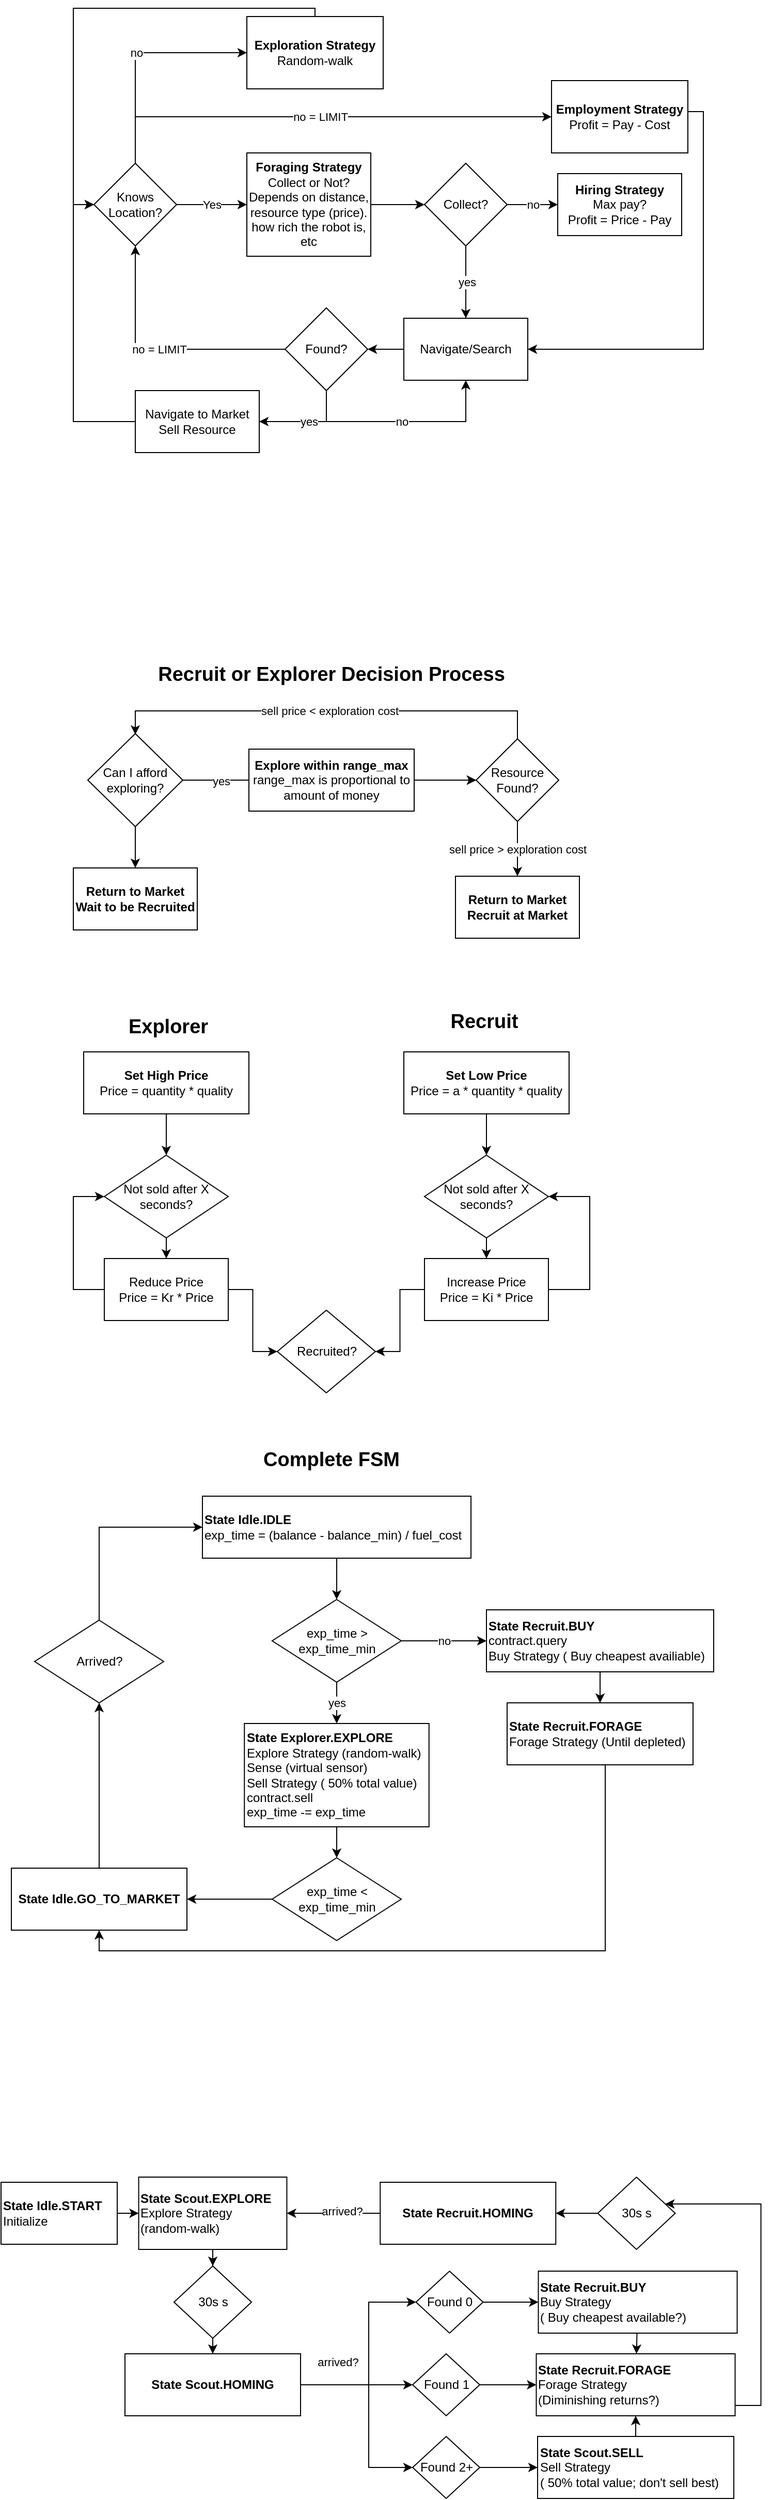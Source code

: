 <mxfile version="15.8.9" type="github">
  <diagram id="f4kXxPAZHq8HEQr6WA96" name="Page-1">
    <mxGraphModel dx="1990" dy="1137" grid="1" gridSize="10" guides="1" tooltips="1" connect="1" arrows="1" fold="1" page="1" pageScale="1" pageWidth="850" pageHeight="1100" math="0" shadow="0">
      <root>
        <mxCell id="0" />
        <mxCell id="1" parent="0" />
        <mxCell id="ti8HzYMtxsDq99cQNuae-32" style="edgeStyle=orthogonalEdgeStyle;rounded=0;orthogonalLoop=1;jettySize=auto;html=1;entryX=0;entryY=0.5;entryDx=0;entryDy=0;" parent="1" source="ti8HzYMtxsDq99cQNuae-3" target="ti8HzYMtxsDq99cQNuae-8" edge="1">
          <mxGeometry relative="1" as="geometry">
            <Array as="points">
              <mxPoint x="150" y="490" />
            </Array>
          </mxGeometry>
        </mxCell>
        <mxCell id="ti8HzYMtxsDq99cQNuae-3" value="Navigate to Market&lt;br&gt;Sell Resource" style="rounded=0;whiteSpace=wrap;html=1;" parent="1" vertex="1">
          <mxGeometry x="210" y="670" width="120" height="60" as="geometry" />
        </mxCell>
        <mxCell id="ti8HzYMtxsDq99cQNuae-16" style="edgeStyle=orthogonalEdgeStyle;rounded=0;orthogonalLoop=1;jettySize=auto;html=1;entryX=1;entryY=0.5;entryDx=0;entryDy=0;" parent="1" source="ti8HzYMtxsDq99cQNuae-4" target="ti8HzYMtxsDq99cQNuae-15" edge="1">
          <mxGeometry relative="1" as="geometry">
            <Array as="points">
              <mxPoint x="440" y="630" />
              <mxPoint x="440" y="630" />
            </Array>
          </mxGeometry>
        </mxCell>
        <mxCell id="ti8HzYMtxsDq99cQNuae-4" value="Navigate/Search" style="rounded=0;whiteSpace=wrap;html=1;" parent="1" vertex="1">
          <mxGeometry x="470" y="600" width="120" height="60" as="geometry" />
        </mxCell>
        <mxCell id="ti8HzYMtxsDq99cQNuae-13" style="edgeStyle=orthogonalEdgeStyle;rounded=0;orthogonalLoop=1;jettySize=auto;html=1;entryX=0;entryY=0.5;entryDx=0;entryDy=0;" parent="1" source="ti8HzYMtxsDq99cQNuae-5" target="ti8HzYMtxsDq99cQNuae-12" edge="1">
          <mxGeometry relative="1" as="geometry" />
        </mxCell>
        <mxCell id="ti8HzYMtxsDq99cQNuae-5" value="&lt;b&gt;Foraging Strategy&lt;/b&gt;&lt;br&gt;Collect or Not?&lt;br&gt;Depends on distance, resource type (price). how rich the robot is, etc" style="rounded=0;whiteSpace=wrap;html=1;" parent="1" vertex="1">
          <mxGeometry x="318" y="440" width="120" height="100" as="geometry" />
        </mxCell>
        <mxCell id="ti8HzYMtxsDq99cQNuae-10" value="Yes" style="edgeStyle=orthogonalEdgeStyle;rounded=0;orthogonalLoop=1;jettySize=auto;html=1;exitX=1;exitY=0.5;exitDx=0;exitDy=0;entryX=0;entryY=0.5;entryDx=0;entryDy=0;" parent="1" source="ti8HzYMtxsDq99cQNuae-8" target="ti8HzYMtxsDq99cQNuae-5" edge="1">
          <mxGeometry relative="1" as="geometry" />
        </mxCell>
        <mxCell id="ti8HzYMtxsDq99cQNuae-30" value="no" style="edgeStyle=orthogonalEdgeStyle;rounded=0;orthogonalLoop=1;jettySize=auto;html=1;entryX=0;entryY=0.5;entryDx=0;entryDy=0;" parent="1" source="ti8HzYMtxsDq99cQNuae-8" target="ti8HzYMtxsDq99cQNuae-28" edge="1">
          <mxGeometry relative="1" as="geometry">
            <Array as="points">
              <mxPoint x="210" y="343" />
            </Array>
          </mxGeometry>
        </mxCell>
        <mxCell id="ti8HzYMtxsDq99cQNuae-31" value="no = LIMIT" style="edgeStyle=orthogonalEdgeStyle;rounded=0;orthogonalLoop=1;jettySize=auto;html=1;entryX=0;entryY=0.5;entryDx=0;entryDy=0;" parent="1" source="ti8HzYMtxsDq99cQNuae-8" target="ti8HzYMtxsDq99cQNuae-29" edge="1">
          <mxGeometry relative="1" as="geometry">
            <Array as="points">
              <mxPoint x="210" y="405" />
            </Array>
            <mxPoint x="550" y="400" as="targetPoint" />
          </mxGeometry>
        </mxCell>
        <mxCell id="ti8HzYMtxsDq99cQNuae-8" value="Knows Location?" style="rhombus;whiteSpace=wrap;html=1;" parent="1" vertex="1">
          <mxGeometry x="170" y="450" width="80" height="80" as="geometry" />
        </mxCell>
        <mxCell id="ti8HzYMtxsDq99cQNuae-14" value="yes" style="edgeStyle=orthogonalEdgeStyle;rounded=0;orthogonalLoop=1;jettySize=auto;html=1;" parent="1" source="ti8HzYMtxsDq99cQNuae-12" edge="1">
          <mxGeometry relative="1" as="geometry">
            <mxPoint x="530" y="600" as="targetPoint" />
          </mxGeometry>
        </mxCell>
        <mxCell id="ti8HzYMtxsDq99cQNuae-24" value="no" style="edgeStyle=orthogonalEdgeStyle;rounded=0;orthogonalLoop=1;jettySize=auto;html=1;" parent="1" source="ti8HzYMtxsDq99cQNuae-12" target="ti8HzYMtxsDq99cQNuae-23" edge="1">
          <mxGeometry relative="1" as="geometry" />
        </mxCell>
        <mxCell id="ti8HzYMtxsDq99cQNuae-12" value="Collect?" style="rhombus;whiteSpace=wrap;html=1;" parent="1" vertex="1">
          <mxGeometry x="490" y="450" width="80" height="80" as="geometry" />
        </mxCell>
        <mxCell id="ti8HzYMtxsDq99cQNuae-17" value="no" style="edgeStyle=orthogonalEdgeStyle;rounded=0;orthogonalLoop=1;jettySize=auto;html=1;entryX=0.5;entryY=1;entryDx=0;entryDy=0;" parent="1" source="ti8HzYMtxsDq99cQNuae-15" target="ti8HzYMtxsDq99cQNuae-4" edge="1">
          <mxGeometry relative="1" as="geometry">
            <Array as="points">
              <mxPoint x="395" y="700" />
              <mxPoint x="530" y="700" />
            </Array>
          </mxGeometry>
        </mxCell>
        <mxCell id="ti8HzYMtxsDq99cQNuae-19" value="no = LIMIT" style="edgeStyle=orthogonalEdgeStyle;rounded=0;orthogonalLoop=1;jettySize=auto;html=1;entryX=0.5;entryY=1;entryDx=0;entryDy=0;" parent="1" source="ti8HzYMtxsDq99cQNuae-15" target="ti8HzYMtxsDq99cQNuae-8" edge="1">
          <mxGeometry relative="1" as="geometry" />
        </mxCell>
        <mxCell id="ti8HzYMtxsDq99cQNuae-22" value="yes" style="edgeStyle=orthogonalEdgeStyle;rounded=0;orthogonalLoop=1;jettySize=auto;html=1;entryX=1;entryY=0.5;entryDx=0;entryDy=0;" parent="1" source="ti8HzYMtxsDq99cQNuae-15" target="ti8HzYMtxsDq99cQNuae-3" edge="1">
          <mxGeometry relative="1" as="geometry">
            <Array as="points">
              <mxPoint x="395" y="700" />
            </Array>
          </mxGeometry>
        </mxCell>
        <mxCell id="ti8HzYMtxsDq99cQNuae-15" value="Found?" style="rhombus;whiteSpace=wrap;html=1;" parent="1" vertex="1">
          <mxGeometry x="355" y="590" width="80" height="80" as="geometry" />
        </mxCell>
        <mxCell id="ti8HzYMtxsDq99cQNuae-23" value="&lt;b&gt;Hiring Strategy&lt;/b&gt;&lt;br&gt;Max pay?&lt;br&gt;Profit = Price - Pay" style="rounded=0;whiteSpace=wrap;html=1;" parent="1" vertex="1">
          <mxGeometry x="619" y="460" width="120" height="60" as="geometry" />
        </mxCell>
        <mxCell id="ti8HzYMtxsDq99cQNuae-34" style="edgeStyle=orthogonalEdgeStyle;rounded=0;orthogonalLoop=1;jettySize=auto;html=1;entryX=0;entryY=0.5;entryDx=0;entryDy=0;" parent="1" source="ti8HzYMtxsDq99cQNuae-28" target="ti8HzYMtxsDq99cQNuae-8" edge="1">
          <mxGeometry relative="1" as="geometry">
            <Array as="points">
              <mxPoint x="384" y="300" />
              <mxPoint x="150" y="300" />
              <mxPoint x="150" y="490" />
            </Array>
          </mxGeometry>
        </mxCell>
        <mxCell id="ti8HzYMtxsDq99cQNuae-28" value="&lt;b&gt;Exploration Strategy&lt;/b&gt;&lt;br&gt;Random-walk" style="rounded=0;whiteSpace=wrap;html=1;" parent="1" vertex="1">
          <mxGeometry x="318" y="308" width="132" height="70" as="geometry" />
        </mxCell>
        <mxCell id="ti8HzYMtxsDq99cQNuae-35" style="edgeStyle=orthogonalEdgeStyle;rounded=0;orthogonalLoop=1;jettySize=auto;html=1;entryX=1;entryY=0.5;entryDx=0;entryDy=0;" parent="1" source="ti8HzYMtxsDq99cQNuae-29" target="ti8HzYMtxsDq99cQNuae-4" edge="1">
          <mxGeometry relative="1" as="geometry">
            <Array as="points">
              <mxPoint x="760" y="400" />
              <mxPoint x="760" y="630" />
            </Array>
          </mxGeometry>
        </mxCell>
        <mxCell id="ti8HzYMtxsDq99cQNuae-29" value="&lt;b&gt;Employment Strategy&lt;/b&gt;&lt;br&gt;Profit = Pay - Cost" style="rounded=0;whiteSpace=wrap;html=1;" parent="1" vertex="1">
          <mxGeometry x="613" y="370" width="132" height="70" as="geometry" />
        </mxCell>
        <mxCell id="LJaiE_lo2-JKov1_N9Zu-3" value="yes" style="edgeStyle=orthogonalEdgeStyle;rounded=0;orthogonalLoop=1;jettySize=auto;html=1;" parent="1" source="LJaiE_lo2-JKov1_N9Zu-2" edge="1">
          <mxGeometry relative="1" as="geometry">
            <mxPoint x="330" y="1047" as="targetPoint" />
          </mxGeometry>
        </mxCell>
        <mxCell id="LJaiE_lo2-JKov1_N9Zu-32" value="" style="edgeStyle=orthogonalEdgeStyle;rounded=0;orthogonalLoop=1;jettySize=auto;html=1;fontSize=19;" parent="1" source="LJaiE_lo2-JKov1_N9Zu-2" target="LJaiE_lo2-JKov1_N9Zu-21" edge="1">
          <mxGeometry relative="1" as="geometry" />
        </mxCell>
        <mxCell id="LJaiE_lo2-JKov1_N9Zu-2" value="Can I afford exploring?" style="rhombus;whiteSpace=wrap;html=1;" parent="1" vertex="1">
          <mxGeometry x="164" y="1002" width="92" height="90" as="geometry" />
        </mxCell>
        <mxCell id="LJaiE_lo2-JKov1_N9Zu-8" value="" style="edgeStyle=orthogonalEdgeStyle;rounded=0;orthogonalLoop=1;jettySize=auto;html=1;" parent="1" source="LJaiE_lo2-JKov1_N9Zu-4" target="LJaiE_lo2-JKov1_N9Zu-7" edge="1">
          <mxGeometry relative="1" as="geometry" />
        </mxCell>
        <mxCell id="LJaiE_lo2-JKov1_N9Zu-14" value="" style="edgeStyle=orthogonalEdgeStyle;rounded=0;orthogonalLoop=1;jettySize=auto;html=1;" parent="1" source="LJaiE_lo2-JKov1_N9Zu-4" target="LJaiE_lo2-JKov1_N9Zu-7" edge="1">
          <mxGeometry relative="1" as="geometry" />
        </mxCell>
        <mxCell id="LJaiE_lo2-JKov1_N9Zu-4" value="&lt;b&gt;Explore within range_max&lt;/b&gt;&lt;br&gt;range_max is proportional to amount of money" style="rounded=0;whiteSpace=wrap;html=1;" parent="1" vertex="1">
          <mxGeometry x="320" y="1017" width="160" height="60" as="geometry" />
        </mxCell>
        <mxCell id="LJaiE_lo2-JKov1_N9Zu-11" value="sell price &amp;gt; exploration cost" style="edgeStyle=orthogonalEdgeStyle;rounded=0;orthogonalLoop=1;jettySize=auto;html=1;" parent="1" source="LJaiE_lo2-JKov1_N9Zu-7" target="LJaiE_lo2-JKov1_N9Zu-10" edge="1">
          <mxGeometry relative="1" as="geometry" />
        </mxCell>
        <mxCell id="LJaiE_lo2-JKov1_N9Zu-13" value="sell price &amp;lt; exploration cost" style="edgeStyle=orthogonalEdgeStyle;rounded=0;orthogonalLoop=1;jettySize=auto;html=1;entryX=0.5;entryY=0;entryDx=0;entryDy=0;" parent="1" edge="1">
          <mxGeometry relative="1" as="geometry">
            <mxPoint x="580" y="1008" as="sourcePoint" />
            <mxPoint x="210" y="1003" as="targetPoint" />
            <Array as="points">
              <mxPoint x="580" y="980" />
              <mxPoint x="210" y="980" />
            </Array>
          </mxGeometry>
        </mxCell>
        <mxCell id="LJaiE_lo2-JKov1_N9Zu-7" value="Resource Found?" style="rhombus;whiteSpace=wrap;html=1;" parent="1" vertex="1">
          <mxGeometry x="540" y="1007" width="80" height="80" as="geometry" />
        </mxCell>
        <mxCell id="LJaiE_lo2-JKov1_N9Zu-10" value="Return to Market&lt;br&gt;Recruit at Market" style="whiteSpace=wrap;html=1;fontStyle=1" parent="1" vertex="1">
          <mxGeometry x="520" y="1140" width="120" height="60" as="geometry" />
        </mxCell>
        <mxCell id="LJaiE_lo2-JKov1_N9Zu-21" value="Return to Market&lt;br&gt;Wait to be Recruited" style="whiteSpace=wrap;html=1;fontStyle=1" parent="1" vertex="1">
          <mxGeometry x="150" y="1132" width="120" height="60" as="geometry" />
        </mxCell>
        <mxCell id="LJaiE_lo2-JKov1_N9Zu-31" value="&lt;font style=&quot;font-size: 19px&quot;&gt;Recruit or Explorer Decision Process&lt;/font&gt;" style="text;html=1;strokeColor=none;fillColor=none;align=center;verticalAlign=middle;whiteSpace=wrap;rounded=0;fontStyle=1" parent="1" vertex="1">
          <mxGeometry x="215" y="930" width="370" height="30" as="geometry" />
        </mxCell>
        <mxCell id="LJaiE_lo2-JKov1_N9Zu-36" value="&lt;span style=&quot;font-size: 19px&quot;&gt;Explorer&lt;/span&gt;" style="text;html=1;strokeColor=none;fillColor=none;align=center;verticalAlign=middle;whiteSpace=wrap;rounded=0;fontStyle=1" parent="1" vertex="1">
          <mxGeometry x="122" y="1271" width="240" height="30" as="geometry" />
        </mxCell>
        <mxCell id="dU1hTxRi3ePegOtzuOl6-2" value="" style="edgeStyle=orthogonalEdgeStyle;rounded=0;orthogonalLoop=1;jettySize=auto;html=1;" parent="1" source="LJaiE_lo2-JKov1_N9Zu-37" target="dU1hTxRi3ePegOtzuOl6-1" edge="1">
          <mxGeometry relative="1" as="geometry" />
        </mxCell>
        <mxCell id="LJaiE_lo2-JKov1_N9Zu-37" value="&lt;b&gt;Set High Price&lt;/b&gt;&lt;br&gt;Price = quantity * quality" style="rounded=0;whiteSpace=wrap;html=1;" parent="1" vertex="1">
          <mxGeometry x="160" y="1310" width="160" height="60" as="geometry" />
        </mxCell>
        <mxCell id="dU1hTxRi3ePegOtzuOl6-6" value="" style="edgeStyle=orthogonalEdgeStyle;rounded=0;orthogonalLoop=1;jettySize=auto;html=1;" parent="1" source="dU1hTxRi3ePegOtzuOl6-1" target="dU1hTxRi3ePegOtzuOl6-5" edge="1">
          <mxGeometry relative="1" as="geometry" />
        </mxCell>
        <mxCell id="dU1hTxRi3ePegOtzuOl6-1" value="Not sold after X seconds?" style="rhombus;whiteSpace=wrap;html=1;rounded=0;" parent="1" vertex="1">
          <mxGeometry x="180" y="1410" width="120" height="80" as="geometry" />
        </mxCell>
        <mxCell id="dU1hTxRi3ePegOtzuOl6-7" style="edgeStyle=orthogonalEdgeStyle;rounded=0;orthogonalLoop=1;jettySize=auto;html=1;entryX=0;entryY=0.5;entryDx=0;entryDy=0;" parent="1" source="dU1hTxRi3ePegOtzuOl6-5" target="dU1hTxRi3ePegOtzuOl6-1" edge="1">
          <mxGeometry relative="1" as="geometry">
            <Array as="points">
              <mxPoint x="150" y="1540" />
              <mxPoint x="150" y="1450" />
            </Array>
          </mxGeometry>
        </mxCell>
        <mxCell id="dU1hTxRi3ePegOtzuOl6-18" style="edgeStyle=orthogonalEdgeStyle;rounded=0;orthogonalLoop=1;jettySize=auto;html=1;entryX=0;entryY=0.5;entryDx=0;entryDy=0;" parent="1" source="dU1hTxRi3ePegOtzuOl6-5" target="dU1hTxRi3ePegOtzuOl6-17" edge="1">
          <mxGeometry relative="1" as="geometry" />
        </mxCell>
        <mxCell id="dU1hTxRi3ePegOtzuOl6-5" value="Reduce Price&lt;br&gt;Price = Kr * Price" style="whiteSpace=wrap;html=1;rounded=0;" parent="1" vertex="1">
          <mxGeometry x="180" y="1510" width="120" height="60" as="geometry" />
        </mxCell>
        <mxCell id="dU1hTxRi3ePegOtzuOl6-8" value="&lt;span style=&quot;font-size: 19px&quot;&gt;Recruit&lt;/span&gt;" style="text;html=1;strokeColor=none;fillColor=none;align=center;verticalAlign=middle;whiteSpace=wrap;rounded=0;fontStyle=1" parent="1" vertex="1">
          <mxGeometry x="428" y="1266" width="240" height="30" as="geometry" />
        </mxCell>
        <mxCell id="dU1hTxRi3ePegOtzuOl6-9" value="" style="edgeStyle=orthogonalEdgeStyle;rounded=0;orthogonalLoop=1;jettySize=auto;html=1;" parent="1" source="dU1hTxRi3ePegOtzuOl6-10" target="dU1hTxRi3ePegOtzuOl6-12" edge="1">
          <mxGeometry relative="1" as="geometry" />
        </mxCell>
        <mxCell id="dU1hTxRi3ePegOtzuOl6-10" value="&lt;b&gt;Set Low Price&lt;/b&gt;&lt;br&gt;Price = a * quantity * quality" style="rounded=0;whiteSpace=wrap;html=1;" parent="1" vertex="1">
          <mxGeometry x="470" y="1310" width="160" height="60" as="geometry" />
        </mxCell>
        <mxCell id="dU1hTxRi3ePegOtzuOl6-11" value="" style="edgeStyle=orthogonalEdgeStyle;rounded=0;orthogonalLoop=1;jettySize=auto;html=1;" parent="1" source="dU1hTxRi3ePegOtzuOl6-12" target="dU1hTxRi3ePegOtzuOl6-14" edge="1">
          <mxGeometry relative="1" as="geometry" />
        </mxCell>
        <mxCell id="dU1hTxRi3ePegOtzuOl6-12" value="Not sold after X seconds?" style="rhombus;whiteSpace=wrap;html=1;rounded=0;" parent="1" vertex="1">
          <mxGeometry x="490" y="1410" width="120" height="80" as="geometry" />
        </mxCell>
        <mxCell id="dU1hTxRi3ePegOtzuOl6-15" style="edgeStyle=orthogonalEdgeStyle;rounded=0;orthogonalLoop=1;jettySize=auto;html=1;entryX=1;entryY=0.5;entryDx=0;entryDy=0;" parent="1" source="dU1hTxRi3ePegOtzuOl6-14" target="dU1hTxRi3ePegOtzuOl6-12" edge="1">
          <mxGeometry relative="1" as="geometry">
            <Array as="points">
              <mxPoint x="650" y="1540" />
              <mxPoint x="650" y="1450" />
            </Array>
          </mxGeometry>
        </mxCell>
        <mxCell id="dU1hTxRi3ePegOtzuOl6-19" value="" style="edgeStyle=orthogonalEdgeStyle;rounded=0;orthogonalLoop=1;jettySize=auto;html=1;" parent="1" source="dU1hTxRi3ePegOtzuOl6-14" target="dU1hTxRi3ePegOtzuOl6-17" edge="1">
          <mxGeometry relative="1" as="geometry" />
        </mxCell>
        <mxCell id="dU1hTxRi3ePegOtzuOl6-14" value="Increase Price&lt;br&gt;Price = Ki * Price" style="whiteSpace=wrap;html=1;rounded=0;" parent="1" vertex="1">
          <mxGeometry x="490" y="1510" width="120" height="60" as="geometry" />
        </mxCell>
        <mxCell id="dU1hTxRi3ePegOtzuOl6-17" value="Recruited?" style="rhombus;whiteSpace=wrap;html=1;rounded=0;" parent="1" vertex="1">
          <mxGeometry x="347.5" y="1560" width="95" height="80" as="geometry" />
        </mxCell>
        <mxCell id="pa3L_HXYULMUJp6KT1Xx-1" value="&lt;font style=&quot;font-size: 19px&quot;&gt;Complete FSM&lt;/font&gt;" style="text;html=1;strokeColor=none;fillColor=none;align=center;verticalAlign=middle;whiteSpace=wrap;rounded=0;fontStyle=1" parent="1" vertex="1">
          <mxGeometry x="215" y="1690" width="370" height="30" as="geometry" />
        </mxCell>
        <mxCell id="pa3L_HXYULMUJp6KT1Xx-7" value="" style="edgeStyle=orthogonalEdgeStyle;rounded=0;orthogonalLoop=1;jettySize=auto;html=1;" parent="1" source="pa3L_HXYULMUJp6KT1Xx-2" target="pa3L_HXYULMUJp6KT1Xx-6" edge="1">
          <mxGeometry relative="1" as="geometry" />
        </mxCell>
        <mxCell id="pa3L_HXYULMUJp6KT1Xx-2" value="&lt;b&gt;State Idle.IDLE&lt;br&gt;&lt;/b&gt;exp_time = (balance - balance_min) / fuel_cost&lt;b&gt;&lt;br&gt;&lt;/b&gt;" style="rounded=0;whiteSpace=wrap;html=1;align=left;" parent="1" vertex="1">
          <mxGeometry x="275" y="1740" width="260" height="60" as="geometry" />
        </mxCell>
        <mxCell id="pa3L_HXYULMUJp6KT1Xx-9" value="yes" style="edgeStyle=orthogonalEdgeStyle;rounded=0;orthogonalLoop=1;jettySize=auto;html=1;" parent="1" source="pa3L_HXYULMUJp6KT1Xx-6" target="pa3L_HXYULMUJp6KT1Xx-8" edge="1">
          <mxGeometry relative="1" as="geometry" />
        </mxCell>
        <mxCell id="pa3L_HXYULMUJp6KT1Xx-11" value="no" style="edgeStyle=orthogonalEdgeStyle;rounded=0;orthogonalLoop=1;jettySize=auto;html=1;" parent="1" source="pa3L_HXYULMUJp6KT1Xx-6" target="pa3L_HXYULMUJp6KT1Xx-10" edge="1">
          <mxGeometry relative="1" as="geometry" />
        </mxCell>
        <mxCell id="pa3L_HXYULMUJp6KT1Xx-6" value="exp_time &amp;gt; exp_time_min" style="rhombus;whiteSpace=wrap;html=1;rounded=0;" parent="1" vertex="1">
          <mxGeometry x="342.5" y="1840" width="125" height="80" as="geometry" />
        </mxCell>
        <mxCell id="pa3L_HXYULMUJp6KT1Xx-13" value="" style="edgeStyle=orthogonalEdgeStyle;rounded=0;orthogonalLoop=1;jettySize=auto;html=1;" parent="1" source="pa3L_HXYULMUJp6KT1Xx-8" target="pa3L_HXYULMUJp6KT1Xx-12" edge="1">
          <mxGeometry relative="1" as="geometry" />
        </mxCell>
        <mxCell id="pa3L_HXYULMUJp6KT1Xx-8" value="&lt;b&gt;State Explorer.EXPLORE&lt;/b&gt;&lt;br&gt;Explore Strategy (random-walk)&lt;br&gt;Sense (virtual sensor)&lt;br&gt;Sell Strategy ( 50% total value)&lt;br&gt;contract.sell&lt;br&gt;exp_time -= exp_time" style="whiteSpace=wrap;html=1;rounded=0;align=left;" parent="1" vertex="1">
          <mxGeometry x="315.63" y="1960" width="178.75" height="100" as="geometry" />
        </mxCell>
        <mxCell id="pa3L_HXYULMUJp6KT1Xx-21" value="" style="edgeStyle=orthogonalEdgeStyle;rounded=0;orthogonalLoop=1;jettySize=auto;html=1;" parent="1" source="pa3L_HXYULMUJp6KT1Xx-10" target="pa3L_HXYULMUJp6KT1Xx-20" edge="1">
          <mxGeometry relative="1" as="geometry" />
        </mxCell>
        <mxCell id="pa3L_HXYULMUJp6KT1Xx-10" value="State Recruit.BUY&lt;br&gt;&lt;span style=&quot;font-weight: normal&quot;&gt;contract.query&lt;/span&gt;&lt;br&gt;&lt;span style=&quot;font-weight: normal&quot;&gt;Buy Strategy ( Buy cheapest availiable)&lt;/span&gt;" style="whiteSpace=wrap;html=1;rounded=0;fontStyle=1;align=left;" parent="1" vertex="1">
          <mxGeometry x="550" y="1850" width="220" height="60" as="geometry" />
        </mxCell>
        <mxCell id="pa3L_HXYULMUJp6KT1Xx-15" value="" style="edgeStyle=orthogonalEdgeStyle;rounded=0;orthogonalLoop=1;jettySize=auto;html=1;" parent="1" source="pa3L_HXYULMUJp6KT1Xx-12" target="pa3L_HXYULMUJp6KT1Xx-14" edge="1">
          <mxGeometry relative="1" as="geometry" />
        </mxCell>
        <mxCell id="pa3L_HXYULMUJp6KT1Xx-12" value="exp_time &amp;lt; exp_time_min" style="rhombus;whiteSpace=wrap;html=1;rounded=0;" parent="1" vertex="1">
          <mxGeometry x="342.5" y="2090" width="125" height="80" as="geometry" />
        </mxCell>
        <mxCell id="pa3L_HXYULMUJp6KT1Xx-18" style="edgeStyle=orthogonalEdgeStyle;rounded=0;orthogonalLoop=1;jettySize=auto;html=1;entryX=0.5;entryY=1;entryDx=0;entryDy=0;" parent="1" source="pa3L_HXYULMUJp6KT1Xx-14" target="pa3L_HXYULMUJp6KT1Xx-17" edge="1">
          <mxGeometry relative="1" as="geometry" />
        </mxCell>
        <mxCell id="pa3L_HXYULMUJp6KT1Xx-14" value="State Idle.GO_TO_MARKET" style="whiteSpace=wrap;html=1;rounded=0;fontStyle=1" parent="1" vertex="1">
          <mxGeometry x="90" y="2100" width="170" height="60" as="geometry" />
        </mxCell>
        <mxCell id="pa3L_HXYULMUJp6KT1Xx-19" style="edgeStyle=orthogonalEdgeStyle;rounded=0;orthogonalLoop=1;jettySize=auto;html=1;entryX=0;entryY=0.5;entryDx=0;entryDy=0;" parent="1" source="pa3L_HXYULMUJp6KT1Xx-17" target="pa3L_HXYULMUJp6KT1Xx-2" edge="1">
          <mxGeometry relative="1" as="geometry">
            <Array as="points">
              <mxPoint x="175" y="1770" />
            </Array>
          </mxGeometry>
        </mxCell>
        <mxCell id="pa3L_HXYULMUJp6KT1Xx-17" value="Arrived?" style="rhombus;whiteSpace=wrap;html=1;rounded=0;" parent="1" vertex="1">
          <mxGeometry x="112.5" y="1860" width="125" height="80" as="geometry" />
        </mxCell>
        <mxCell id="pa3L_HXYULMUJp6KT1Xx-22" style="edgeStyle=orthogonalEdgeStyle;rounded=0;orthogonalLoop=1;jettySize=auto;html=1;entryX=0.5;entryY=1;entryDx=0;entryDy=0;" parent="1" source="pa3L_HXYULMUJp6KT1Xx-20" target="pa3L_HXYULMUJp6KT1Xx-14" edge="1">
          <mxGeometry relative="1" as="geometry">
            <Array as="points">
              <mxPoint x="665" y="2180" />
              <mxPoint x="175" y="2180" />
            </Array>
          </mxGeometry>
        </mxCell>
        <mxCell id="pa3L_HXYULMUJp6KT1Xx-20" value="State Recruit.FORAGE&lt;br&gt;&lt;span style=&quot;font-weight: 400&quot;&gt;Forage Strategy (Until&amp;nbsp;depleted)&lt;/span&gt;" style="whiteSpace=wrap;html=1;rounded=0;fontStyle=1;align=left;" parent="1" vertex="1">
          <mxGeometry x="570" y="1940" width="180" height="60" as="geometry" />
        </mxCell>
        <mxCell id="KV5sfgfBeWX1ritIH3Mq-7" value="" style="edgeStyle=orthogonalEdgeStyle;rounded=0;orthogonalLoop=1;jettySize=auto;html=1;" parent="1" source="KV5sfgfBeWX1ritIH3Mq-8" target="KV5sfgfBeWX1ritIH3Mq-12" edge="1">
          <mxGeometry relative="1" as="geometry" />
        </mxCell>
        <mxCell id="KV5sfgfBeWX1ritIH3Mq-8" value="&lt;b&gt;State Scout.EXPLORE&lt;br&gt;&lt;/b&gt;Explore Strategy &lt;br&gt;(random-walk)" style="whiteSpace=wrap;html=1;rounded=0;align=left;" parent="1" vertex="1">
          <mxGeometry x="213.28" y="2399" width="143.44" height="70" as="geometry" />
        </mxCell>
        <mxCell id="KV5sfgfBeWX1ritIH3Mq-20" value="" style="edgeStyle=orthogonalEdgeStyle;rounded=0;orthogonalLoop=1;jettySize=auto;html=1;" parent="1" source="KV5sfgfBeWX1ritIH3Mq-12" target="KV5sfgfBeWX1ritIH3Mq-19" edge="1">
          <mxGeometry relative="1" as="geometry" />
        </mxCell>
        <mxCell id="KV5sfgfBeWX1ritIH3Mq-12" value="30s s" style="rhombus;whiteSpace=wrap;html=1;rounded=0;" parent="1" vertex="1">
          <mxGeometry x="247.5" y="2485" width="75" height="70" as="geometry" />
        </mxCell>
        <mxCell id="KV5sfgfBeWX1ritIH3Mq-35" style="edgeStyle=orthogonalEdgeStyle;rounded=0;orthogonalLoop=1;jettySize=auto;html=1;entryX=0;entryY=0.5;entryDx=0;entryDy=0;" parent="1" source="KV5sfgfBeWX1ritIH3Mq-19" target="KV5sfgfBeWX1ritIH3Mq-31" edge="1">
          <mxGeometry relative="1" as="geometry" />
        </mxCell>
        <mxCell id="KV5sfgfBeWX1ritIH3Mq-53" style="edgeStyle=orthogonalEdgeStyle;rounded=0;orthogonalLoop=1;jettySize=auto;html=1;entryX=0;entryY=0.5;entryDx=0;entryDy=0;" parent="1" source="KV5sfgfBeWX1ritIH3Mq-19" target="KV5sfgfBeWX1ritIH3Mq-21" edge="1">
          <mxGeometry relative="1" as="geometry">
            <Array as="points">
              <mxPoint x="436" y="2600" />
              <mxPoint x="436" y="2520" />
            </Array>
          </mxGeometry>
        </mxCell>
        <mxCell id="KV5sfgfBeWX1ritIH3Mq-54" style="edgeStyle=orthogonalEdgeStyle;rounded=0;orthogonalLoop=1;jettySize=auto;html=1;entryX=0;entryY=0.5;entryDx=0;entryDy=0;" parent="1" source="KV5sfgfBeWX1ritIH3Mq-19" target="KV5sfgfBeWX1ritIH3Mq-34" edge="1">
          <mxGeometry relative="1" as="geometry">
            <Array as="points">
              <mxPoint x="436" y="2600" />
              <mxPoint x="436" y="2680" />
            </Array>
          </mxGeometry>
        </mxCell>
        <mxCell id="KV5sfgfBeWX1ritIH3Mq-19" value="State Scout.HOMING" style="whiteSpace=wrap;html=1;rounded=0;fontStyle=1" parent="1" vertex="1">
          <mxGeometry x="200" y="2570" width="170" height="60" as="geometry" />
        </mxCell>
        <mxCell id="KV5sfgfBeWX1ritIH3Mq-47" value="" style="edgeStyle=none;rounded=0;orthogonalLoop=1;jettySize=auto;html=1;" parent="1" source="KV5sfgfBeWX1ritIH3Mq-21" target="KV5sfgfBeWX1ritIH3Mq-42" edge="1">
          <mxGeometry relative="1" as="geometry" />
        </mxCell>
        <mxCell id="KV5sfgfBeWX1ritIH3Mq-21" value="Found 0" style="rhombus;whiteSpace=wrap;html=1;rounded=0;" parent="1" vertex="1">
          <mxGeometry x="481.75" y="2490" width="65" height="60" as="geometry" />
        </mxCell>
        <mxCell id="KV5sfgfBeWX1ritIH3Mq-49" value="" style="edgeStyle=orthogonalEdgeStyle;rounded=0;orthogonalLoop=1;jettySize=auto;html=1;" parent="1" source="KV5sfgfBeWX1ritIH3Mq-24" target="KV5sfgfBeWX1ritIH3Mq-48" edge="1">
          <mxGeometry relative="1" as="geometry">
            <Array as="points">
              <mxPoint x="815.75" y="2620" />
              <mxPoint x="815.75" y="2425" />
            </Array>
          </mxGeometry>
        </mxCell>
        <mxCell id="KV5sfgfBeWX1ritIH3Mq-24" value="State Recruit.FORAGE&lt;br&gt;&lt;span style=&quot;font-weight: 400&quot;&gt;Forage Strategy &lt;br&gt;(Diminishing returns?)&lt;/span&gt;" style="whiteSpace=wrap;html=1;rounded=0;fontStyle=1;align=left;" parent="1" vertex="1">
          <mxGeometry x="598.25" y="2570" width="192.5" height="60" as="geometry" />
        </mxCell>
        <mxCell id="KV5sfgfBeWX1ritIH3Mq-43" style="edgeStyle=orthogonalEdgeStyle;rounded=0;orthogonalLoop=1;jettySize=auto;html=1;" parent="1" source="KV5sfgfBeWX1ritIH3Mq-31" target="KV5sfgfBeWX1ritIH3Mq-24" edge="1">
          <mxGeometry relative="1" as="geometry" />
        </mxCell>
        <mxCell id="KV5sfgfBeWX1ritIH3Mq-31" value="Found 1" style="rhombus;whiteSpace=wrap;html=1;rounded=0;" parent="1" vertex="1">
          <mxGeometry x="478.5" y="2570" width="65" height="60" as="geometry" />
        </mxCell>
        <mxCell id="KV5sfgfBeWX1ritIH3Mq-40" value="" style="edgeStyle=orthogonalEdgeStyle;rounded=0;orthogonalLoop=1;jettySize=auto;html=1;" parent="1" source="KV5sfgfBeWX1ritIH3Mq-34" target="KV5sfgfBeWX1ritIH3Mq-39" edge="1">
          <mxGeometry relative="1" as="geometry" />
        </mxCell>
        <mxCell id="KV5sfgfBeWX1ritIH3Mq-34" value="Found 2+" style="rhombus;whiteSpace=wrap;html=1;rounded=0;" parent="1" vertex="1">
          <mxGeometry x="478.5" y="2650" width="65" height="60" as="geometry" />
        </mxCell>
        <mxCell id="KV5sfgfBeWX1ritIH3Mq-45" style="edgeStyle=none;rounded=0;orthogonalLoop=1;jettySize=auto;html=1;" parent="1" source="KV5sfgfBeWX1ritIH3Mq-39" target="KV5sfgfBeWX1ritIH3Mq-24" edge="1">
          <mxGeometry relative="1" as="geometry" />
        </mxCell>
        <mxCell id="KV5sfgfBeWX1ritIH3Mq-39" value="State Scout.SELL&lt;br&gt;&lt;span style=&quot;font-weight: 400&quot;&gt;Sell Strategy&lt;/span&gt;&lt;br style=&quot;font-weight: 400&quot;&gt;&lt;span style=&quot;font-weight: 400&quot;&gt;( 50% total value; don&#39;t sell best)&lt;/span&gt;" style="whiteSpace=wrap;html=1;rounded=0;fontStyle=1;align=left;" parent="1" vertex="1">
          <mxGeometry x="599.5" y="2650" width="190" height="60" as="geometry" />
        </mxCell>
        <mxCell id="KV5sfgfBeWX1ritIH3Mq-46" style="edgeStyle=none;rounded=0;orthogonalLoop=1;jettySize=auto;html=1;" parent="1" source="KV5sfgfBeWX1ritIH3Mq-42" target="KV5sfgfBeWX1ritIH3Mq-24" edge="1">
          <mxGeometry relative="1" as="geometry" />
        </mxCell>
        <mxCell id="KV5sfgfBeWX1ritIH3Mq-42" value="State Recruit.BUY&lt;br&gt;&lt;span style=&quot;font-weight: normal&quot;&gt;Buy Strategy &lt;/span&gt;&lt;br&gt;&lt;span style=&quot;font-weight: normal&quot;&gt;( Buy cheapest &lt;/span&gt;&lt;span style=&quot;font-weight: 400&quot;&gt;available?&lt;/span&gt;&lt;span style=&quot;font-weight: normal&quot;&gt;)&lt;/span&gt;" style="whiteSpace=wrap;html=1;rounded=0;fontStyle=1;align=left;" parent="1" vertex="1">
          <mxGeometry x="600.25" y="2490" width="192.5" height="60" as="geometry" />
        </mxCell>
        <mxCell id="KV5sfgfBeWX1ritIH3Mq-60" style="edgeStyle=orthogonalEdgeStyle;rounded=0;orthogonalLoop=1;jettySize=auto;html=1;entryX=1;entryY=0.5;entryDx=0;entryDy=0;" parent="1" source="KV5sfgfBeWX1ritIH3Mq-48" target="KV5sfgfBeWX1ritIH3Mq-50" edge="1">
          <mxGeometry relative="1" as="geometry" />
        </mxCell>
        <mxCell id="KV5sfgfBeWX1ritIH3Mq-48" value="30s s" style="rhombus;whiteSpace=wrap;html=1;rounded=0;" parent="1" vertex="1">
          <mxGeometry x="657.75" y="2399" width="75" height="70" as="geometry" />
        </mxCell>
        <mxCell id="KV5sfgfBeWX1ritIH3Mq-52" style="edgeStyle=orthogonalEdgeStyle;rounded=0;orthogonalLoop=1;jettySize=auto;html=1;entryX=1;entryY=0.5;entryDx=0;entryDy=0;" parent="1" source="KV5sfgfBeWX1ritIH3Mq-50" target="KV5sfgfBeWX1ritIH3Mq-8" edge="1">
          <mxGeometry relative="1" as="geometry" />
        </mxCell>
        <mxCell id="KV5sfgfBeWX1ritIH3Mq-56" value="arrived?" style="edgeLabel;html=1;align=center;verticalAlign=middle;resizable=0;points=[];" parent="KV5sfgfBeWX1ritIH3Mq-52" vertex="1" connectable="0">
          <mxGeometry x="-0.167" y="-2" relative="1" as="geometry">
            <mxPoint as="offset" />
          </mxGeometry>
        </mxCell>
        <mxCell id="KV5sfgfBeWX1ritIH3Mq-50" value="State Recruit.HOMING" style="whiteSpace=wrap;html=1;rounded=0;fontStyle=1" parent="1" vertex="1">
          <mxGeometry x="447.13" y="2404" width="170" height="60" as="geometry" />
        </mxCell>
        <mxCell id="KV5sfgfBeWX1ritIH3Mq-57" value="arrived?" style="edgeLabel;html=1;align=center;verticalAlign=middle;resizable=0;points=[];" parent="1" vertex="1" connectable="0">
          <mxGeometry x="405.75" y="2578" as="geometry" />
        </mxCell>
        <mxCell id="wpiDr4TrHh5k4v9i5gf6-2" value="" style="edgeStyle=orthogonalEdgeStyle;rounded=0;orthogonalLoop=1;jettySize=auto;html=1;" edge="1" parent="1" source="wpiDr4TrHh5k4v9i5gf6-1" target="KV5sfgfBeWX1ritIH3Mq-8">
          <mxGeometry relative="1" as="geometry" />
        </mxCell>
        <mxCell id="wpiDr4TrHh5k4v9i5gf6-1" value="&lt;b&gt;State Idle.START&lt;br&gt;&lt;/b&gt;Initialize" style="rounded=0;whiteSpace=wrap;html=1;align=left;" vertex="1" parent="1">
          <mxGeometry x="80" y="2404" width="112.5" height="60" as="geometry" />
        </mxCell>
      </root>
    </mxGraphModel>
  </diagram>
</mxfile>
